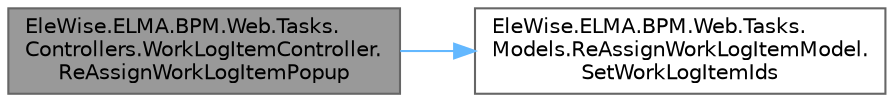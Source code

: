 digraph "EleWise.ELMA.BPM.Web.Tasks.Controllers.WorkLogItemController.ReAssignWorkLogItemPopup"
{
 // LATEX_PDF_SIZE
  bgcolor="transparent";
  edge [fontname=Helvetica,fontsize=10,labelfontname=Helvetica,labelfontsize=10];
  node [fontname=Helvetica,fontsize=10,shape=box,height=0.2,width=0.4];
  rankdir="LR";
  Node1 [id="Node000001",label="EleWise.ELMA.BPM.Web.Tasks.\lControllers.WorkLogItemController.\lReAssignWorkLogItemPopup",height=0.2,width=0.4,color="gray40", fillcolor="grey60", style="filled", fontcolor="black",tooltip="Диалог для переназначения согласующего"];
  Node1 -> Node2 [id="edge1_Node000001_Node000002",color="steelblue1",style="solid",tooltip=" "];
  Node2 [id="Node000002",label="EleWise.ELMA.BPM.Web.Tasks.\lModels.ReAssignWorkLogItemModel.\lSetWorkLogItemIds",height=0.2,width=0.4,color="grey40", fillcolor="white", style="filled",URL="$class_ele_wise_1_1_e_l_m_a_1_1_b_p_m_1_1_web_1_1_tasks_1_1_models_1_1_re_assign_work_log_item_model.html#acee211affd0779bff12388600abaf8b6",tooltip=" "];
}
